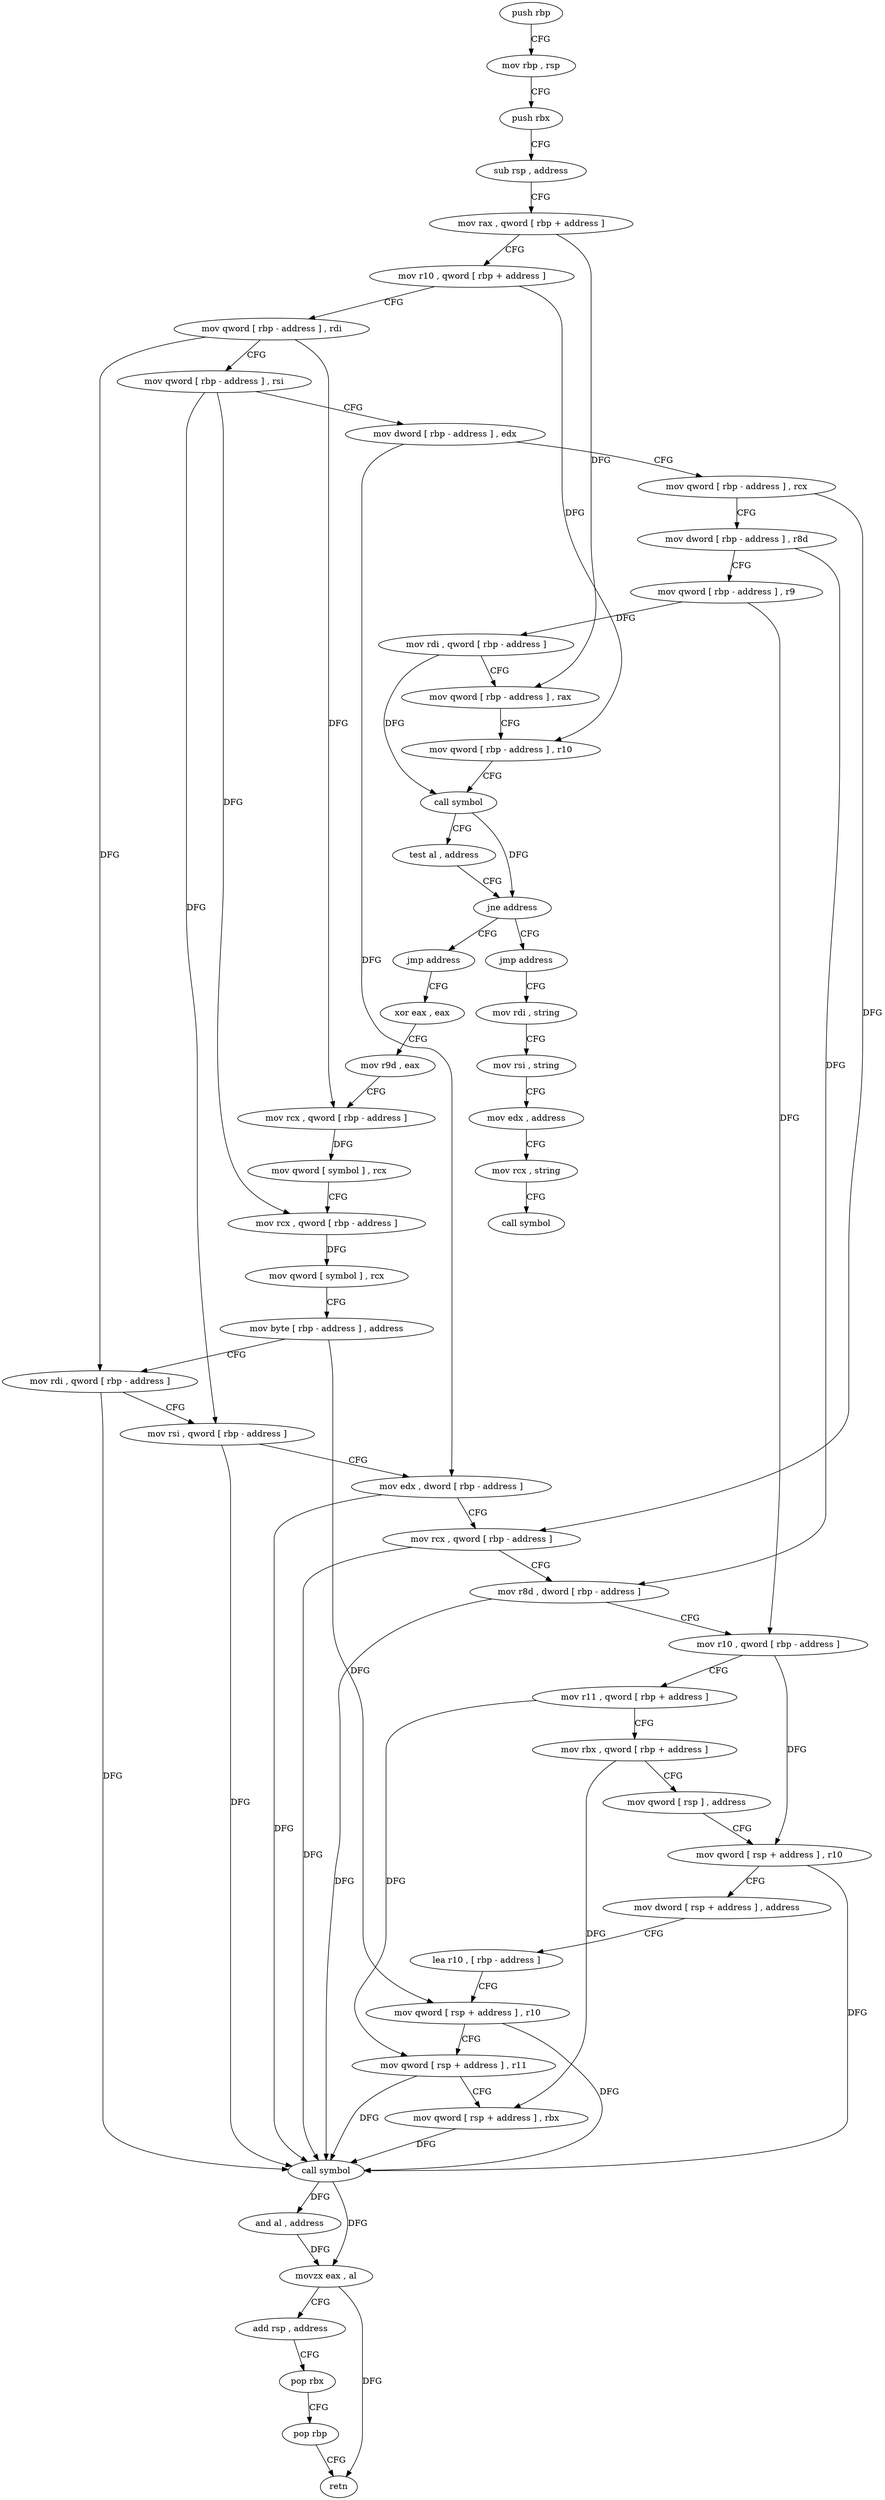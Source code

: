 digraph "func" {
"4215984" [label = "push rbp" ]
"4215985" [label = "mov rbp , rsp" ]
"4215988" [label = "push rbx" ]
"4215989" [label = "sub rsp , address" ]
"4215993" [label = "mov rax , qword [ rbp + address ]" ]
"4215997" [label = "mov r10 , qword [ rbp + address ]" ]
"4216001" [label = "mov qword [ rbp - address ] , rdi" ]
"4216005" [label = "mov qword [ rbp - address ] , rsi" ]
"4216009" [label = "mov dword [ rbp - address ] , edx" ]
"4216012" [label = "mov qword [ rbp - address ] , rcx" ]
"4216016" [label = "mov dword [ rbp - address ] , r8d" ]
"4216020" [label = "mov qword [ rbp - address ] , r9" ]
"4216024" [label = "mov rdi , qword [ rbp - address ]" ]
"4216028" [label = "mov qword [ rbp - address ] , rax" ]
"4216032" [label = "mov qword [ rbp - address ] , r10" ]
"4216036" [label = "call symbol" ]
"4216041" [label = "test al , address" ]
"4216043" [label = "jne address" ]
"4216054" [label = "jmp address" ]
"4216049" [label = "jmp address" ]
"4216099" [label = "xor eax , eax" ]
"4216059" [label = "mov rdi , string" ]
"4216101" [label = "mov r9d , eax" ]
"4216104" [label = "mov rcx , qword [ rbp - address ]" ]
"4216108" [label = "mov qword [ symbol ] , rcx" ]
"4216116" [label = "mov rcx , qword [ rbp - address ]" ]
"4216120" [label = "mov qword [ symbol ] , rcx" ]
"4216128" [label = "mov byte [ rbp - address ] , address" ]
"4216132" [label = "mov rdi , qword [ rbp - address ]" ]
"4216136" [label = "mov rsi , qword [ rbp - address ]" ]
"4216140" [label = "mov edx , dword [ rbp - address ]" ]
"4216143" [label = "mov rcx , qword [ rbp - address ]" ]
"4216147" [label = "mov r8d , dword [ rbp - address ]" ]
"4216151" [label = "mov r10 , qword [ rbp - address ]" ]
"4216155" [label = "mov r11 , qword [ rbp + address ]" ]
"4216159" [label = "mov rbx , qword [ rbp + address ]" ]
"4216163" [label = "mov qword [ rsp ] , address" ]
"4216171" [label = "mov qword [ rsp + address ] , r10" ]
"4216176" [label = "mov dword [ rsp + address ] , address" ]
"4216184" [label = "lea r10 , [ rbp - address ]" ]
"4216188" [label = "mov qword [ rsp + address ] , r10" ]
"4216193" [label = "mov qword [ rsp + address ] , r11" ]
"4216198" [label = "mov qword [ rsp + address ] , rbx" ]
"4216203" [label = "call symbol" ]
"4216208" [label = "and al , address" ]
"4216210" [label = "movzx eax , al" ]
"4216213" [label = "add rsp , address" ]
"4216217" [label = "pop rbx" ]
"4216218" [label = "pop rbp" ]
"4216219" [label = "retn" ]
"4216069" [label = "mov rsi , string" ]
"4216079" [label = "mov edx , address" ]
"4216084" [label = "mov rcx , string" ]
"4216094" [label = "call symbol" ]
"4215984" -> "4215985" [ label = "CFG" ]
"4215985" -> "4215988" [ label = "CFG" ]
"4215988" -> "4215989" [ label = "CFG" ]
"4215989" -> "4215993" [ label = "CFG" ]
"4215993" -> "4215997" [ label = "CFG" ]
"4215993" -> "4216028" [ label = "DFG" ]
"4215997" -> "4216001" [ label = "CFG" ]
"4215997" -> "4216032" [ label = "DFG" ]
"4216001" -> "4216005" [ label = "CFG" ]
"4216001" -> "4216104" [ label = "DFG" ]
"4216001" -> "4216132" [ label = "DFG" ]
"4216005" -> "4216009" [ label = "CFG" ]
"4216005" -> "4216116" [ label = "DFG" ]
"4216005" -> "4216136" [ label = "DFG" ]
"4216009" -> "4216012" [ label = "CFG" ]
"4216009" -> "4216140" [ label = "DFG" ]
"4216012" -> "4216016" [ label = "CFG" ]
"4216012" -> "4216143" [ label = "DFG" ]
"4216016" -> "4216020" [ label = "CFG" ]
"4216016" -> "4216147" [ label = "DFG" ]
"4216020" -> "4216024" [ label = "DFG" ]
"4216020" -> "4216151" [ label = "DFG" ]
"4216024" -> "4216028" [ label = "CFG" ]
"4216024" -> "4216036" [ label = "DFG" ]
"4216028" -> "4216032" [ label = "CFG" ]
"4216032" -> "4216036" [ label = "CFG" ]
"4216036" -> "4216041" [ label = "CFG" ]
"4216036" -> "4216043" [ label = "DFG" ]
"4216041" -> "4216043" [ label = "CFG" ]
"4216043" -> "4216054" [ label = "CFG" ]
"4216043" -> "4216049" [ label = "CFG" ]
"4216054" -> "4216099" [ label = "CFG" ]
"4216049" -> "4216059" [ label = "CFG" ]
"4216099" -> "4216101" [ label = "CFG" ]
"4216059" -> "4216069" [ label = "CFG" ]
"4216101" -> "4216104" [ label = "CFG" ]
"4216104" -> "4216108" [ label = "DFG" ]
"4216108" -> "4216116" [ label = "CFG" ]
"4216116" -> "4216120" [ label = "DFG" ]
"4216120" -> "4216128" [ label = "CFG" ]
"4216128" -> "4216132" [ label = "CFG" ]
"4216128" -> "4216188" [ label = "DFG" ]
"4216132" -> "4216136" [ label = "CFG" ]
"4216132" -> "4216203" [ label = "DFG" ]
"4216136" -> "4216140" [ label = "CFG" ]
"4216136" -> "4216203" [ label = "DFG" ]
"4216140" -> "4216143" [ label = "CFG" ]
"4216140" -> "4216203" [ label = "DFG" ]
"4216143" -> "4216147" [ label = "CFG" ]
"4216143" -> "4216203" [ label = "DFG" ]
"4216147" -> "4216151" [ label = "CFG" ]
"4216147" -> "4216203" [ label = "DFG" ]
"4216151" -> "4216155" [ label = "CFG" ]
"4216151" -> "4216171" [ label = "DFG" ]
"4216155" -> "4216159" [ label = "CFG" ]
"4216155" -> "4216193" [ label = "DFG" ]
"4216159" -> "4216163" [ label = "CFG" ]
"4216159" -> "4216198" [ label = "DFG" ]
"4216163" -> "4216171" [ label = "CFG" ]
"4216171" -> "4216176" [ label = "CFG" ]
"4216171" -> "4216203" [ label = "DFG" ]
"4216176" -> "4216184" [ label = "CFG" ]
"4216184" -> "4216188" [ label = "CFG" ]
"4216188" -> "4216193" [ label = "CFG" ]
"4216188" -> "4216203" [ label = "DFG" ]
"4216193" -> "4216198" [ label = "CFG" ]
"4216193" -> "4216203" [ label = "DFG" ]
"4216198" -> "4216203" [ label = "DFG" ]
"4216203" -> "4216208" [ label = "DFG" ]
"4216203" -> "4216210" [ label = "DFG" ]
"4216208" -> "4216210" [ label = "DFG" ]
"4216210" -> "4216213" [ label = "CFG" ]
"4216210" -> "4216219" [ label = "DFG" ]
"4216213" -> "4216217" [ label = "CFG" ]
"4216217" -> "4216218" [ label = "CFG" ]
"4216218" -> "4216219" [ label = "CFG" ]
"4216069" -> "4216079" [ label = "CFG" ]
"4216079" -> "4216084" [ label = "CFG" ]
"4216084" -> "4216094" [ label = "CFG" ]
}
